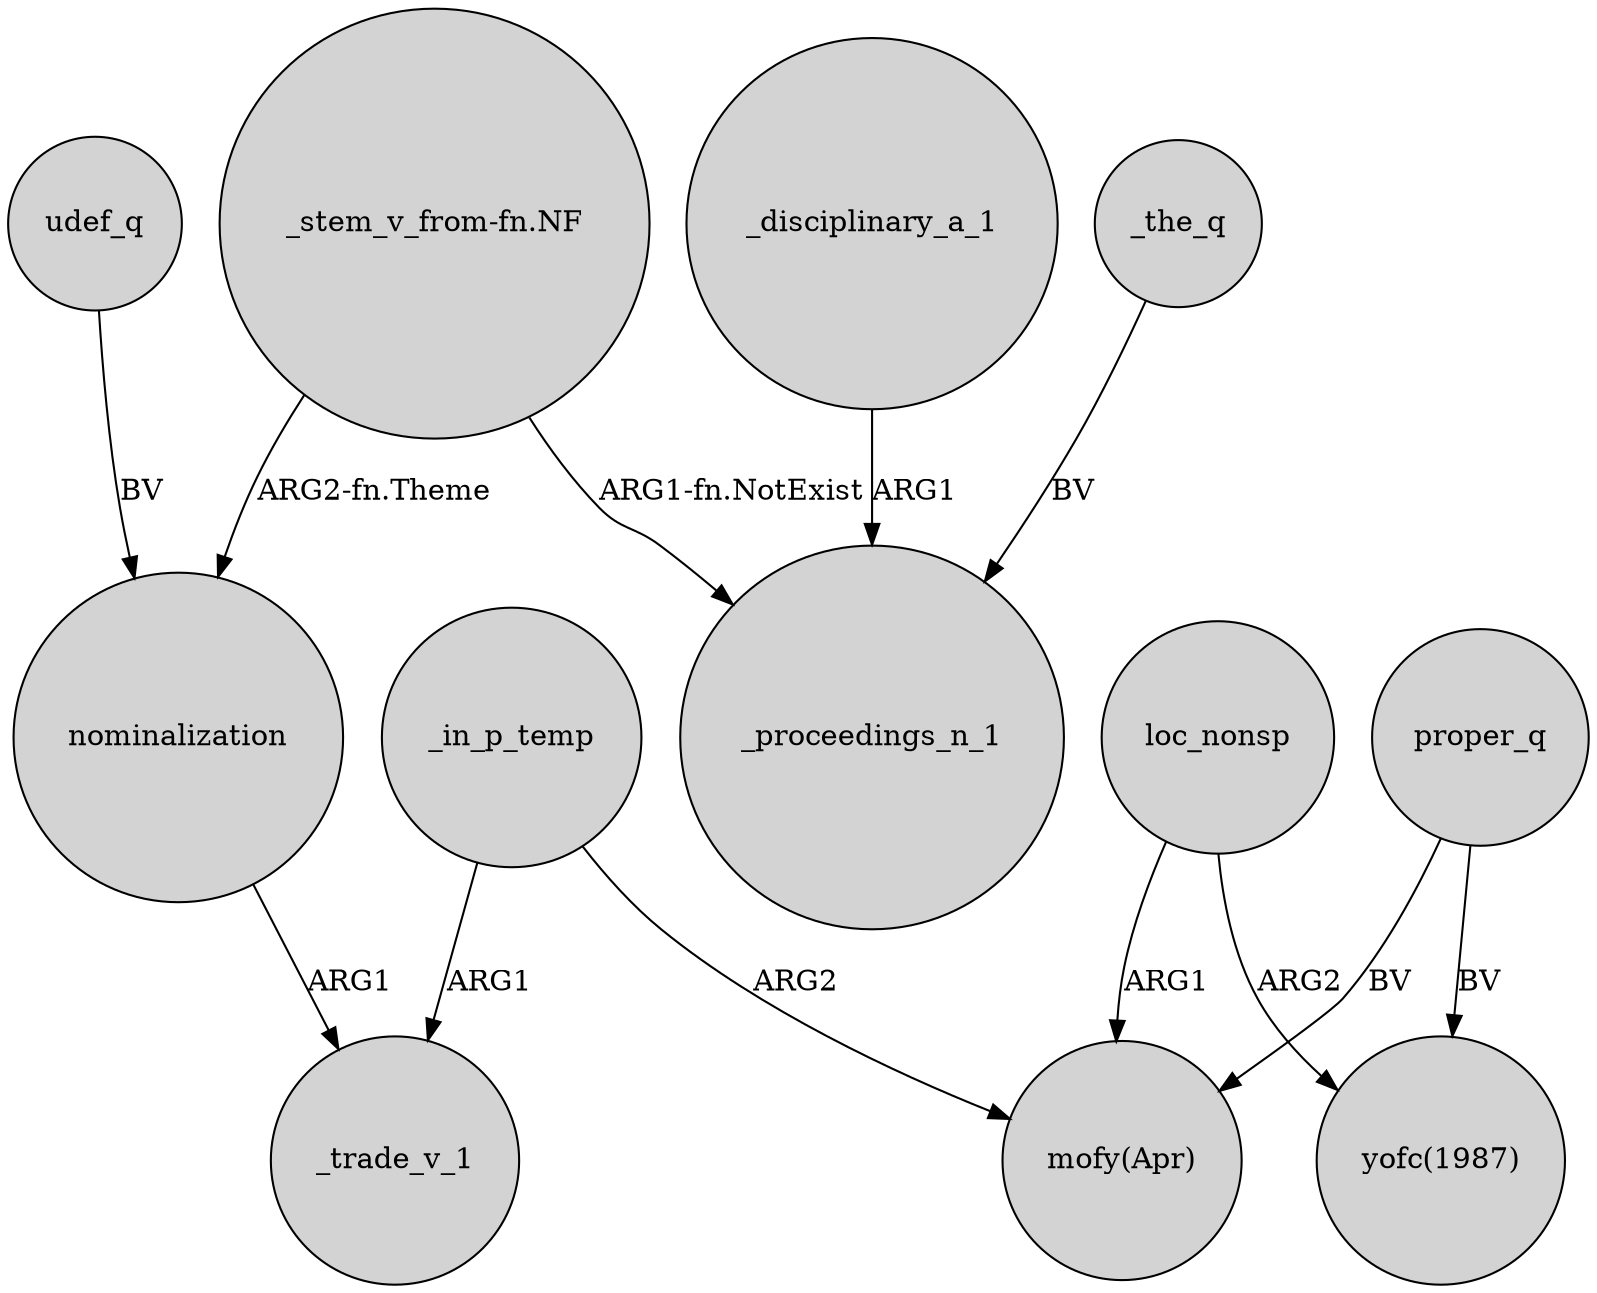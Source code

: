 digraph {
	node [shape=circle style=filled]
	_in_p_temp -> _trade_v_1 [label=ARG1]
	"_stem_v_from-fn.NF" -> _proceedings_n_1 [label="ARG1-fn.NotExist"]
	proper_q -> "mofy(Apr)" [label=BV]
	nominalization -> _trade_v_1 [label=ARG1]
	_in_p_temp -> "mofy(Apr)" [label=ARG2]
	"_stem_v_from-fn.NF" -> nominalization [label="ARG2-fn.Theme"]
	loc_nonsp -> "mofy(Apr)" [label=ARG1]
	_the_q -> _proceedings_n_1 [label=BV]
	loc_nonsp -> "yofc(1987)" [label=ARG2]
	udef_q -> nominalization [label=BV]
	_disciplinary_a_1 -> _proceedings_n_1 [label=ARG1]
	proper_q -> "yofc(1987)" [label=BV]
}
